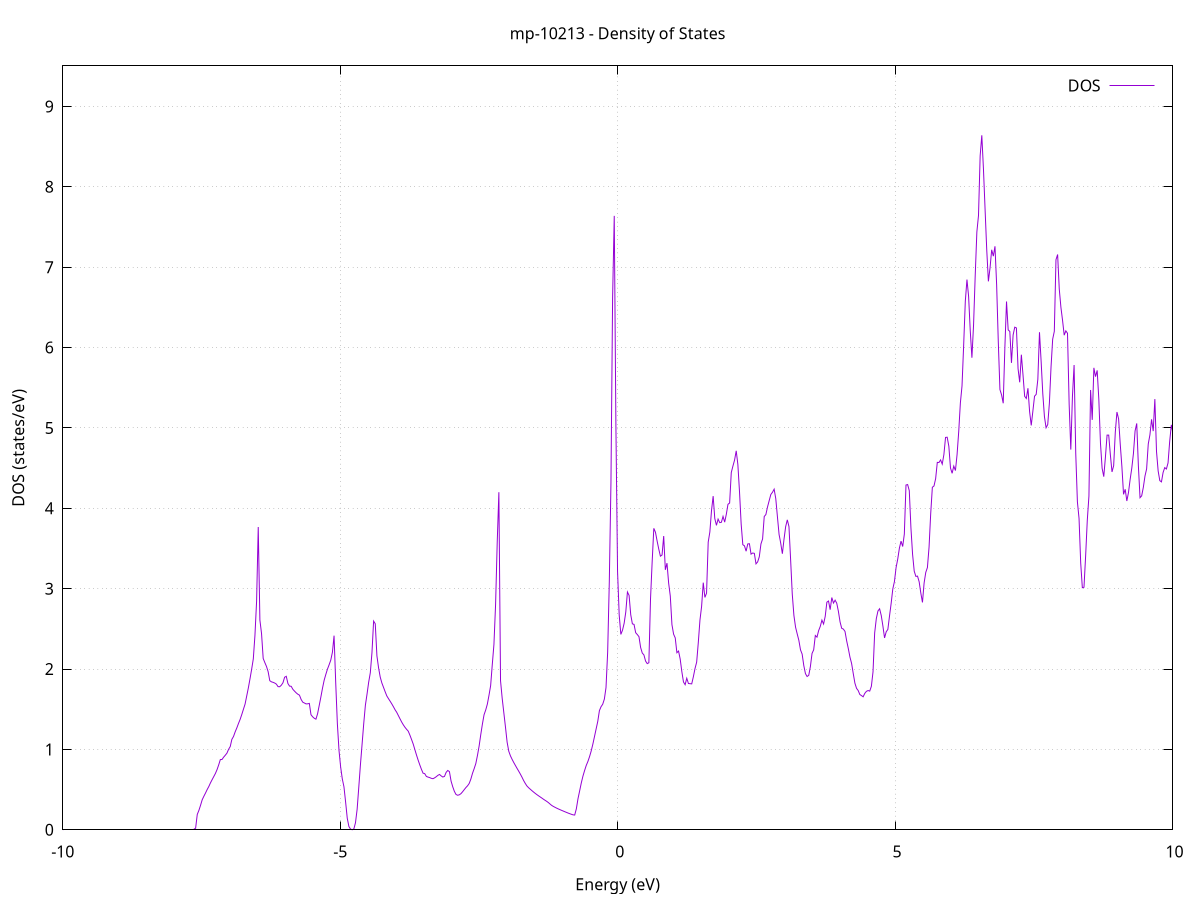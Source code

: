 set title 'mp-10213 - Density of States'
set xlabel 'Energy (eV)'
set ylabel 'DOS (states/eV)'
set grid
set xrange [-10:10]
set yrange [0:9.505]
set xzeroaxis lt -1
set terminal png size 800,600
set output 'mp-10213_dos_gnuplot.png'
plot '-' using 1:2 with lines title 'DOS'
-41.440200 0.000000
-41.410500 0.000000
-41.380800 0.000000
-41.351100 0.000000
-41.321400 0.000000
-41.291700 0.000000
-41.262000 0.000000
-41.232200 0.000000
-41.202500 0.000000
-41.172800 0.000000
-41.143100 0.000000
-41.113400 0.000000
-41.083700 0.000000
-41.054000 0.000000
-41.024300 0.000000
-40.994600 0.000000
-40.964900 0.000000
-40.935200 0.000000
-40.905500 0.000000
-40.875800 0.000000
-40.846100 0.000000
-40.816400 0.000000
-40.786700 0.000000
-40.757000 0.000000
-40.727300 0.000000
-40.697600 0.000000
-40.667900 0.000000
-40.638100 0.000000
-40.608400 0.000000
-40.578700 0.000000
-40.549000 0.000000
-40.519300 0.000000
-40.489600 0.000000
-40.459900 0.000000
-40.430200 0.000000
-40.400500 0.000000
-40.370800 0.000000
-40.341100 0.000000
-40.311400 0.000000
-40.281700 0.000000
-40.252000 0.000000
-40.222300 0.000000
-40.192600 0.000000
-40.162900 0.000000
-40.133200 0.000000
-40.103500 0.000000
-40.073800 0.000000
-40.044000 0.000000
-40.014300 0.000000
-39.984600 0.000000
-39.954900 0.000000
-39.925200 0.000000
-39.895500 0.000000
-39.865800 0.000000
-39.836100 0.000000
-39.806400 0.000000
-39.776700 0.000000
-39.747000 0.000000
-39.717300 0.000000
-39.687600 0.000000
-39.657900 0.000000
-39.628200 0.000000
-39.598500 0.000000
-39.568800 0.000000
-39.539100 0.000000
-39.509400 0.000000
-39.479700 0.000000
-39.449900 0.000000
-39.420200 0.000000
-39.390500 0.000000
-39.360800 0.000000
-39.331100 0.000000
-39.301400 0.000000
-39.271700 0.000000
-39.242000 0.000000
-39.212300 0.000000
-39.182600 0.000000
-39.152900 0.000000
-39.123200 0.000000
-39.093500 0.000000
-39.063800 0.000000
-39.034100 0.000000
-39.004400 0.000000
-38.974700 0.000000
-38.945000 0.000000
-38.915300 0.000000
-38.885600 0.000000
-38.855800 0.000000
-38.826100 0.000000
-38.796400 0.000000
-38.766700 0.000000
-38.737000 266.803700
-38.707300 0.000000
-38.677600 0.000000
-38.647900 0.000000
-38.618200 0.000000
-38.588500 0.000000
-38.558800 0.000000
-38.529100 0.000000
-38.499400 0.000000
-38.469700 0.000000
-38.440000 0.000000
-38.410300 0.000000
-38.380600 0.000000
-38.350900 0.000000
-38.321200 0.000000
-38.291500 0.000000
-38.261700 0.000000
-38.232000 0.000000
-38.202300 0.000000
-38.172600 0.000000
-38.142900 0.000000
-38.113200 0.000000
-38.083500 0.000000
-38.053800 0.000000
-38.024100 0.000000
-37.994400 0.000000
-37.964700 0.000000
-37.935000 0.000000
-37.905300 0.000000
-37.875600 0.000000
-37.845900 0.000000
-37.816200 0.000000
-37.786500 0.000000
-37.756800 0.000000
-37.727100 0.000000
-37.697400 0.000000
-37.667600 0.000000
-37.637900 0.000000
-37.608200 0.000000
-37.578500 0.000000
-37.548800 0.000000
-37.519100 0.000000
-37.489400 0.000000
-37.459700 0.000000
-37.430000 0.000000
-37.400300 0.000000
-37.370600 0.000000
-37.340900 0.000000
-37.311200 0.000000
-37.281500 0.000000
-37.251800 0.000000
-37.222100 0.000000
-37.192400 0.000000
-37.162700 0.000000
-37.133000 0.000000
-37.103300 0.000000
-37.073500 0.000000
-37.043800 0.000000
-37.014100 0.000000
-36.984400 0.000000
-36.954700 0.000000
-36.925000 0.000000
-36.895300 0.000000
-36.865600 0.000000
-36.835900 0.000000
-36.806200 0.000000
-36.776500 0.000000
-36.746800 0.000000
-36.717100 0.000000
-36.687400 0.000000
-36.657700 0.000000
-36.628000 0.000000
-36.598300 0.000000
-36.568600 0.000000
-36.538900 0.000000
-36.509200 0.000000
-36.479400 0.000000
-36.449700 0.000000
-36.420000 0.000000
-36.390300 0.000000
-36.360600 0.000000
-36.330900 0.000000
-36.301200 0.000000
-36.271500 0.000000
-36.241800 0.000000
-36.212100 0.000000
-36.182400 0.000000
-36.152700 0.000000
-36.123000 0.000000
-36.093300 0.000000
-36.063600 0.000000
-36.033900 0.000000
-36.004200 0.000000
-35.974500 0.000000
-35.944800 0.000000
-35.915100 0.000000
-35.885300 0.000000
-35.855600 0.000000
-35.825900 0.000000
-35.796200 0.000000
-35.766500 0.000000
-35.736800 0.000000
-35.707100 0.000000
-35.677400 0.000000
-35.647700 0.000000
-35.618000 0.000000
-35.588300 0.000000
-35.558600 0.000000
-35.528900 0.000000
-35.499200 0.000000
-35.469500 0.000000
-35.439800 0.000000
-35.410100 0.000000
-35.380400 0.000000
-35.350700 0.000000
-35.321000 0.000000
-35.291300 0.000000
-35.261500 0.000000
-35.231800 0.000000
-35.202100 0.000000
-35.172400 0.000000
-35.142700 0.000000
-35.113000 0.000000
-35.083300 0.000000
-35.053600 0.000000
-35.023900 0.000000
-34.994200 0.000000
-34.964500 0.000000
-34.934800 0.000000
-34.905100 0.000000
-34.875400 0.000000
-34.845700 0.000000
-34.816000 0.000000
-34.786300 0.000000
-34.756600 0.000000
-34.726900 0.000000
-34.697200 0.000000
-34.667400 0.000000
-34.637700 0.000000
-34.608000 0.000000
-34.578300 0.000000
-34.548600 0.000000
-34.518900 0.000000
-34.489200 0.000000
-34.459500 0.000000
-34.429800 0.000000
-34.400100 0.000000
-34.370400 0.000000
-34.340700 0.000000
-34.311000 0.000000
-34.281300 0.000000
-34.251600 0.000000
-34.221900 0.000000
-34.192200 0.000000
-34.162500 0.000000
-34.132800 0.000000
-34.103100 0.000000
-34.073300 0.000000
-34.043600 0.000000
-34.013900 0.000000
-33.984200 0.000000
-33.954500 0.000000
-33.924800 0.000000
-33.895100 0.000000
-33.865400 0.000000
-33.835700 0.000000
-33.806000 0.000000
-33.776300 0.000000
-33.746600 0.000000
-33.716900 0.000000
-33.687200 0.000000
-33.657500 0.000000
-33.627800 0.000000
-33.598100 0.000000
-33.568400 0.000000
-33.538700 0.000000
-33.509000 0.000000
-33.479200 0.000000
-33.449500 0.000000
-33.419800 0.000000
-33.390100 0.000000
-33.360400 0.000000
-33.330700 0.000000
-33.301000 0.000000
-33.271300 0.000000
-33.241600 0.000000
-33.211900 0.000000
-33.182200 0.000000
-33.152500 0.000000
-33.122800 0.000000
-33.093100 0.000000
-33.063400 0.000000
-33.033700 0.000000
-33.004000 0.000000
-32.974300 0.000000
-32.944600 0.000000
-32.914900 0.000000
-32.885100 0.000000
-32.855400 0.000000
-32.825700 0.000000
-32.796000 0.000000
-32.766300 0.000000
-32.736600 0.000000
-32.706900 0.000000
-32.677200 0.000000
-32.647500 0.000000
-32.617800 0.000000
-32.588100 0.000000
-32.558400 0.000000
-32.528700 0.000000
-32.499000 0.000000
-32.469300 0.000000
-32.439600 0.000000
-32.409900 0.000000
-32.380200 0.000000
-32.350500 0.000000
-32.320800 0.000000
-32.291000 0.000000
-32.261300 0.000000
-32.231600 0.000000
-32.201900 0.000000
-32.172200 0.000000
-32.142500 0.000000
-32.112800 0.000000
-32.083100 0.000000
-32.053400 0.000000
-32.023700 0.000000
-31.994000 0.000000
-31.964300 0.000000
-31.934600 0.000000
-31.904900 0.000000
-31.875200 0.000000
-31.845500 0.000000
-31.815800 0.000000
-31.786100 0.000000
-31.756400 0.000000
-31.726700 0.000000
-31.696900 0.000000
-31.667200 0.000000
-31.637500 0.000000
-31.607800 0.000000
-31.578100 0.000000
-31.548400 0.000000
-31.518700 0.000000
-31.489000 0.000000
-31.459300 0.000000
-31.429600 0.000000
-31.399900 0.000000
-31.370200 0.000000
-31.340500 0.000000
-31.310800 0.000000
-31.281100 0.000000
-31.251400 0.000000
-31.221700 0.000000
-31.192000 0.000000
-31.162300 0.000000
-31.132600 0.000000
-31.102800 0.000000
-31.073100 0.000000
-31.043400 0.000000
-31.013700 0.000000
-30.984000 0.000000
-30.954300 0.000000
-30.924600 0.000000
-30.894900 0.000000
-30.865200 0.000000
-30.835500 0.000000
-30.805800 0.000000
-30.776100 0.000000
-30.746400 0.000000
-30.716700 0.000000
-30.687000 0.000000
-30.657300 0.000000
-30.627600 0.000000
-30.597900 0.000000
-30.568200 0.000000
-30.538500 0.000000
-30.508700 0.000000
-30.479000 0.000000
-30.449300 0.000000
-30.419600 0.000000
-30.389900 0.000000
-30.360200 0.000000
-30.330500 0.000000
-30.300800 0.000000
-30.271100 0.000000
-30.241400 0.000000
-30.211700 0.000000
-30.182000 0.000000
-30.152300 0.000000
-30.122600 0.000000
-30.092900 0.000000
-30.063200 0.000000
-30.033500 0.000000
-30.003800 0.000000
-29.974100 0.000000
-29.944400 0.000000
-29.914600 0.000000
-29.884900 0.000000
-29.855200 0.000000
-29.825500 0.000000
-29.795800 0.000000
-29.766100 0.000000
-29.736400 0.000000
-29.706700 0.000000
-29.677000 0.000000
-29.647300 0.000000
-29.617600 0.000000
-29.587900 0.000000
-29.558200 0.000000
-29.528500 0.000000
-29.498800 0.000000
-29.469100 0.000000
-29.439400 0.000000
-29.409700 0.000000
-29.380000 0.000000
-29.350300 0.000000
-29.320500 0.000000
-29.290800 0.000000
-29.261100 0.000000
-29.231400 0.000000
-29.201700 0.000000
-29.172000 0.000000
-29.142300 0.000000
-29.112600 0.000000
-29.082900 0.000000
-29.053200 0.000000
-29.023500 0.000000
-28.993800 0.000000
-28.964100 0.000000
-28.934400 0.000000
-28.904700 0.000000
-28.875000 0.000000
-28.845300 0.000000
-28.815600 0.000000
-28.785900 0.000000
-28.756200 0.000000
-28.726400 0.000000
-28.696700 0.000000
-28.667000 0.000000
-28.637300 0.000000
-28.607600 0.000000
-28.577900 0.000000
-28.548200 0.000000
-28.518500 0.000000
-28.488800 0.000000
-28.459100 0.000000
-28.429400 0.000000
-28.399700 0.000000
-28.370000 0.000000
-28.340300 0.000000
-28.310600 0.000000
-28.280900 0.000000
-28.251200 0.000000
-28.221500 0.000000
-28.191800 0.000000
-28.162100 0.000000
-28.132300 0.000000
-28.102600 0.000000
-28.072900 0.000000
-28.043200 0.000000
-28.013500 0.000000
-27.983800 0.000000
-27.954100 0.000000
-27.924400 0.000000
-27.894700 0.000000
-27.865000 0.000000
-27.835300 0.000000
-27.805600 0.000000
-27.775900 0.000000
-27.746200 0.000000
-27.716500 0.000000
-27.686800 0.000000
-27.657100 0.000000
-27.627400 0.000000
-27.597700 0.000000
-27.568000 0.000000
-27.538200 0.000000
-27.508500 0.000000
-27.478800 0.000000
-27.449100 0.000000
-27.419400 0.000000
-27.389700 0.000000
-27.360000 0.000000
-27.330300 0.000000
-27.300600 0.000000
-27.270900 0.000000
-27.241200 0.000000
-27.211500 0.000000
-27.181800 0.000000
-27.152100 0.000000
-27.122400 0.000000
-27.092700 0.000000
-27.063000 0.000000
-27.033300 0.000000
-27.003600 0.000000
-26.973900 0.000000
-26.944100 0.000000
-26.914400 0.000000
-26.884700 0.000000
-26.855000 0.000000
-26.825300 0.000000
-26.795600 0.000000
-26.765900 0.000000
-26.736200 0.000000
-26.706500 0.000000
-26.676800 0.000000
-26.647100 0.000000
-26.617400 0.000000
-26.587700 0.000000
-26.558000 0.000000
-26.528300 0.000000
-26.498600 0.000000
-26.468900 0.000000
-26.439200 0.000000
-26.409500 0.000000
-26.379800 0.000000
-26.350000 0.000000
-26.320300 0.000000
-26.290600 0.000000
-26.260900 0.000000
-26.231200 0.000000
-26.201500 0.000000
-26.171800 0.000000
-26.142100 0.000000
-26.112400 0.000000
-26.082700 0.000000
-26.053000 0.000000
-26.023300 0.000000
-25.993600 0.000000
-25.963900 0.000000
-25.934200 0.000000
-25.904500 0.000000
-25.874800 0.000000
-25.845100 0.000000
-25.815400 0.000000
-25.785700 0.000000
-25.755900 0.000000
-25.726200 0.000000
-25.696500 0.000000
-25.666800 0.000000
-25.637100 0.000000
-25.607400 0.000000
-25.577700 0.000000
-25.548000 0.000000
-25.518300 0.000000
-25.488600 0.000000
-25.458900 0.000000
-25.429200 0.000000
-25.399500 0.000000
-25.369800 0.000000
-25.340100 0.000000
-25.310400 0.000000
-25.280700 0.000000
-25.251000 0.000000
-25.221300 0.000000
-25.191600 0.000000
-25.161800 0.000000
-25.132100 0.000000
-25.102400 0.000000
-25.072700 0.000000
-25.043000 0.000000
-25.013300 0.000000
-24.983600 0.000000
-24.953900 0.000000
-24.924200 0.000000
-24.894500 0.000000
-24.864800 0.000000
-24.835100 0.000000
-24.805400 0.000000
-24.775700 0.000000
-24.746000 0.000000
-24.716300 0.000000
-24.686600 0.000000
-24.656900 0.000000
-24.627200 0.000000
-24.597500 0.000000
-24.567700 0.000000
-24.538000 0.000000
-24.508300 0.000000
-24.478600 0.000000
-24.448900 0.000000
-24.419200 0.000000
-24.389500 0.000000
-24.359800 0.000000
-24.330100 0.000000
-24.300400 0.000000
-24.270700 0.000000
-24.241000 0.000000
-24.211300 0.000000
-24.181600 0.000000
-24.151900 0.000000
-24.122200 0.000000
-24.092500 0.000000
-24.062800 0.000000
-24.033100 0.000000
-24.003400 0.000000
-23.973600 0.000000
-23.943900 0.000000
-23.914200 0.000000
-23.884500 0.000000
-23.854800 0.000000
-23.825100 0.000000
-23.795400 0.000000
-23.765700 0.000000
-23.736000 0.000000
-23.706300 0.000000
-23.676600 0.000000
-23.646900 0.000000
-23.617200 0.000000
-23.587500 0.000000
-23.557800 0.000000
-23.528100 0.000000
-23.498400 0.000000
-23.468700 0.000000
-23.439000 0.000000
-23.409300 0.000000
-23.379500 0.000000
-23.349800 0.000000
-23.320100 0.000000
-23.290400 0.000000
-23.260700 0.000000
-23.231000 0.000000
-23.201300 0.000000
-23.171600 0.000000
-23.141900 0.000000
-23.112200 0.000000
-23.082500 0.000000
-23.052800 0.000000
-23.023100 0.000000
-22.993400 0.000000
-22.963700 0.000000
-22.934000 0.000000
-22.904300 0.000000
-22.874600 0.000000
-22.844900 0.000000
-22.815200 0.000000
-22.785400 0.000000
-22.755700 0.000000
-22.726000 0.000000
-22.696300 0.000000
-22.666600 0.000000
-22.636900 0.000000
-22.607200 0.000000
-22.577500 0.000000
-22.547800 0.000000
-22.518100 0.000000
-22.488400 0.000000
-22.458700 0.000000
-22.429000 0.000000
-22.399300 0.000000
-22.369600 0.000000
-22.339900 0.000000
-22.310200 0.000000
-22.280500 0.000000
-22.250800 0.000000
-22.221100 0.000000
-22.191300 0.000000
-22.161600 0.000000
-22.131900 0.000000
-22.102200 0.000000
-22.072500 0.000000
-22.042800 0.000000
-22.013100 0.000000
-21.983400 0.000000
-21.953700 0.000000
-21.924000 0.000000
-21.894300 0.000000
-21.864600 0.000000
-21.834900 0.000000
-21.805200 0.000000
-21.775500 0.000000
-21.745800 0.000000
-21.716100 0.000000
-21.686400 0.000000
-21.656700 0.000000
-21.627000 0.000000
-21.597200 0.000000
-21.567500 0.000000
-21.537800 0.000000
-21.508100 0.000000
-21.478400 0.000000
-21.448700 0.000000
-21.419000 0.000000
-21.389300 0.000000
-21.359600 0.000000
-21.329900 0.000000
-21.300200 0.000000
-21.270500 0.000000
-21.240800 0.000000
-21.211100 0.000000
-21.181400 0.000000
-21.151700 0.000000
-21.122000 0.000000
-21.092300 0.000000
-21.062600 0.000000
-21.032900 0.000000
-21.003100 0.000000
-20.973400 0.000000
-20.943700 0.000000
-20.914000 0.000000
-20.884300 0.000000
-20.854600 0.000000
-20.824900 0.000000
-20.795200 0.000000
-20.765500 0.000000
-20.735800 0.000000
-20.706100 0.000000
-20.676400 0.000000
-20.646700 0.000000
-20.617000 0.000000
-20.587300 0.000000
-20.557600 0.000000
-20.527900 1090.201700
-20.498200 93.850800
-20.468500 46.204900
-20.438800 64.835900
-20.409000 34.153000
-20.379300 117.488300
-20.349600 78.453500
-20.319900 107.326000
-20.290200 201.031200
-20.260500 327.920900
-20.230800 0.000000
-20.201100 0.000000
-20.171400 0.000000
-20.141700 0.000000
-20.112000 0.000000
-20.082300 0.000000
-20.052600 0.000000
-20.022900 0.000000
-19.993200 0.000000
-19.963500 0.000000
-19.933800 0.000000
-19.904100 0.000000
-19.874400 0.000000
-19.844700 0.000000
-19.814900 0.000000
-19.785200 0.000000
-19.755500 0.000000
-19.725800 0.000000
-19.696100 0.000000
-19.666400 0.000000
-19.636700 0.000000
-19.607000 0.000000
-19.577300 0.000000
-19.547600 0.000000
-19.517900 0.000000
-19.488200 0.000000
-19.458500 0.000000
-19.428800 0.000000
-19.399100 0.000000
-19.369400 0.000000
-19.339700 0.000000
-19.310000 0.000000
-19.280300 0.000000
-19.250600 0.000000
-19.220800 0.000000
-19.191100 0.000000
-19.161400 0.000000
-19.131700 0.000000
-19.102000 0.000000
-19.072300 0.000000
-19.042600 0.000000
-19.012900 0.000000
-18.983200 0.000000
-18.953500 0.000000
-18.923800 9.947500
-18.894100 58.081600
-18.864400 114.661600
-18.834700 55.739400
-18.805000 42.938000
-18.775300 42.118700
-18.745600 62.336400
-18.715900 19.700800
-18.686200 0.000000
-18.656500 0.000000
-18.626700 0.000000
-18.597000 0.000000
-18.567300 0.000000
-18.537600 0.000000
-18.507900 0.000000
-18.478200 0.000000
-18.448500 0.000000
-18.418800 0.000000
-18.389100 0.000000
-18.359400 0.000000
-18.329700 0.000000
-18.300000 0.000000
-18.270300 0.000000
-18.240600 0.000000
-18.210900 0.000000
-18.181200 0.000000
-18.151500 0.000000
-18.121800 0.000000
-18.092100 0.000000
-18.062400 0.000000
-18.032600 0.000000
-18.002900 0.000000
-17.973200 0.000000
-17.943500 0.000000
-17.913800 0.000000
-17.884100 0.000000
-17.854400 0.000000
-17.824700 0.000000
-17.795000 0.000000
-17.765300 0.000000
-17.735600 0.000000
-17.705900 0.000000
-17.676200 0.000000
-17.646500 0.000000
-17.616800 0.000000
-17.587100 0.000000
-17.557400 0.000000
-17.527700 0.000000
-17.498000 0.000000
-17.468300 0.000000
-17.438500 0.000000
-17.408800 0.000000
-17.379100 0.000000
-17.349400 0.000000
-17.319700 0.000000
-17.290000 0.000000
-17.260300 0.000000
-17.230600 0.000000
-17.200900 0.000000
-17.171200 0.000000
-17.141500 0.000000
-17.111800 0.000000
-17.082100 0.000000
-17.052400 0.000000
-17.022700 0.000000
-16.993000 0.000000
-16.963300 0.000000
-16.933600 0.000000
-16.903900 0.000000
-16.874200 0.000000
-16.844400 0.000000
-16.814700 0.000000
-16.785000 0.000000
-16.755300 0.000000
-16.725600 0.000000
-16.695900 0.000000
-16.666200 0.000000
-16.636500 0.000000
-16.606800 0.000000
-16.577100 0.000000
-16.547400 0.000000
-16.517700 0.000000
-16.488000 0.000000
-16.458300 0.000000
-16.428600 0.000000
-16.398900 0.000000
-16.369200 0.000000
-16.339500 0.000000
-16.309800 0.000000
-16.280100 0.000000
-16.250300 0.000000
-16.220600 0.000000
-16.190900 0.000000
-16.161200 0.000000
-16.131500 0.000000
-16.101800 0.000000
-16.072100 0.000000
-16.042400 0.000000
-16.012700 0.000000
-15.983000 0.000000
-15.953300 0.000000
-15.923600 0.000000
-15.893900 0.000000
-15.864200 0.000000
-15.834500 0.000000
-15.804800 0.000000
-15.775100 0.000000
-15.745400 0.000000
-15.715700 0.000000
-15.686000 0.000000
-15.656200 0.000000
-15.626500 0.000000
-15.596800 0.000000
-15.567100 0.000000
-15.537400 0.000000
-15.507700 0.000000
-15.478000 0.000000
-15.448300 0.000000
-15.418600 0.000000
-15.388900 0.000000
-15.359200 0.000000
-15.329500 0.000000
-15.299800 0.000000
-15.270100 0.000000
-15.240400 0.000000
-15.210700 0.000000
-15.181000 0.000000
-15.151300 0.000000
-15.121600 0.000000
-15.091900 0.000000
-15.062200 0.000000
-15.032400 0.000000
-15.002700 0.000000
-14.973000 0.000000
-14.943300 0.000000
-14.913600 0.000000
-14.883900 0.000000
-14.854200 0.000000
-14.824500 0.000000
-14.794800 0.000000
-14.765100 0.000000
-14.735400 0.000000
-14.705700 0.000000
-14.676000 0.000000
-14.646300 0.000000
-14.616600 0.000000
-14.586900 0.000000
-14.557200 0.000000
-14.527500 0.000000
-14.497800 0.000000
-14.468100 0.000000
-14.438300 0.000000
-14.408600 0.000000
-14.378900 0.000000
-14.349200 0.000000
-14.319500 0.000000
-14.289800 0.000000
-14.260100 0.000000
-14.230400 0.000000
-14.200700 0.000000
-14.171000 0.000000
-14.141300 0.000000
-14.111600 0.000000
-14.081900 0.000000
-14.052200 0.000000
-14.022500 0.000000
-13.992800 0.000000
-13.963100 0.000000
-13.933400 0.000000
-13.903700 0.000000
-13.874000 0.000000
-13.844200 0.000000
-13.814500 0.000000
-13.784800 0.000000
-13.755100 0.000000
-13.725400 0.000000
-13.695700 0.000000
-13.666000 0.000000
-13.636300 0.000000
-13.606600 0.000000
-13.576900 0.000000
-13.547200 0.000000
-13.517500 0.000000
-13.487800 0.000000
-13.458100 0.000000
-13.428400 0.000000
-13.398700 0.000000
-13.369000 0.000000
-13.339300 0.000000
-13.309600 0.000000
-13.279900 0.000000
-13.250100 0.000000
-13.220400 0.000000
-13.190700 0.000000
-13.161000 0.000000
-13.131300 0.000000
-13.101600 0.000000
-13.071900 0.000000
-13.042200 0.000000
-13.012500 0.000000
-12.982800 0.000000
-12.953100 0.000000
-12.923400 0.000000
-12.893700 0.000000
-12.864000 0.000000
-12.834300 0.000000
-12.804600 0.000000
-12.774900 0.000000
-12.745200 0.000000
-12.715500 0.000000
-12.685800 0.000000
-12.656000 0.000000
-12.626300 0.000000
-12.596600 0.000000
-12.566900 0.000000
-12.537200 0.000000
-12.507500 0.000000
-12.477800 0.000000
-12.448100 0.000000
-12.418400 0.000000
-12.388700 0.000000
-12.359000 0.000000
-12.329300 0.000000
-12.299600 0.000000
-12.269900 0.000000
-12.240200 0.000000
-12.210500 0.000000
-12.180800 0.000000
-12.151100 0.000000
-12.121400 0.000000
-12.091700 0.000000
-12.061900 0.000000
-12.032200 0.000000
-12.002500 0.000000
-11.972800 0.000000
-11.943100 0.000000
-11.913400 0.000000
-11.883700 0.000000
-11.854000 0.000000
-11.824300 0.000000
-11.794600 0.000000
-11.764900 0.000000
-11.735200 0.000000
-11.705500 0.000000
-11.675800 0.000000
-11.646100 0.000000
-11.616400 0.000000
-11.586700 0.000000
-11.557000 0.000000
-11.527300 0.000000
-11.497600 0.000000
-11.467800 0.000000
-11.438100 0.000000
-11.408400 0.000000
-11.378700 0.000000
-11.349000 0.000000
-11.319300 0.000000
-11.289600 0.000000
-11.259900 0.000000
-11.230200 0.000000
-11.200500 0.000000
-11.170800 0.000000
-11.141100 0.000000
-11.111400 0.000000
-11.081700 0.000000
-11.052000 0.000000
-11.022300 0.000000
-10.992600 0.000000
-10.962900 0.000000
-10.933200 0.000000
-10.903500 0.000000
-10.873700 0.000000
-10.844000 0.000000
-10.814300 0.000000
-10.784600 0.000000
-10.754900 0.000000
-10.725200 0.000000
-10.695500 0.000000
-10.665800 0.000000
-10.636100 0.000000
-10.606400 0.000000
-10.576700 0.000000
-10.547000 0.000000
-10.517300 0.000000
-10.487600 0.000000
-10.457900 0.000000
-10.428200 0.000000
-10.398500 0.000000
-10.368800 0.000000
-10.339100 0.000000
-10.309400 0.000000
-10.279600 0.000000
-10.249900 0.000000
-10.220200 0.000000
-10.190500 0.000000
-10.160800 0.000000
-10.131100 0.000000
-10.101400 0.000000
-10.071700 0.000000
-10.042000 0.000000
-10.012300 0.000000
-9.982600 0.000000
-9.952900 0.000000
-9.923200 0.000000
-9.893500 0.000000
-9.863800 0.000000
-9.834100 0.000000
-9.804400 0.000000
-9.774700 0.000000
-9.745000 0.000000
-9.715300 0.000000
-9.685500 0.000000
-9.655800 0.000000
-9.626100 0.000000
-9.596400 0.000000
-9.566700 0.000000
-9.537000 0.000000
-9.507300 0.000000
-9.477600 0.000000
-9.447900 0.000000
-9.418200 0.000000
-9.388500 0.000000
-9.358800 0.000000
-9.329100 0.000000
-9.299400 0.000000
-9.269700 0.000000
-9.240000 0.000000
-9.210300 0.000000
-9.180600 0.000000
-9.150900 0.000000
-9.121200 0.000000
-9.091400 0.000000
-9.061700 0.000000
-9.032000 0.000000
-9.002300 0.000000
-8.972600 0.000000
-8.942900 0.000000
-8.913200 0.000000
-8.883500 0.000000
-8.853800 0.000000
-8.824100 0.000000
-8.794400 0.000000
-8.764700 0.000000
-8.735000 0.000000
-8.705300 0.000000
-8.675600 0.000000
-8.645900 0.000000
-8.616200 0.000000
-8.586500 0.000000
-8.556800 0.000000
-8.527100 0.000000
-8.497300 0.000000
-8.467600 0.000000
-8.437900 0.000000
-8.408200 0.000000
-8.378500 0.000000
-8.348800 0.000000
-8.319100 0.000000
-8.289400 0.000000
-8.259700 0.000000
-8.230000 0.000000
-8.200300 0.000000
-8.170600 0.000000
-8.140900 0.000000
-8.111200 0.000000
-8.081500 0.000000
-8.051800 0.000000
-8.022100 0.000000
-7.992400 0.000000
-7.962700 0.000000
-7.933000 0.000000
-7.903200 0.000000
-7.873500 0.000000
-7.843800 0.000000
-7.814100 0.000000
-7.784400 0.000000
-7.754700 0.000000
-7.725000 0.000000
-7.695300 0.000000
-7.665600 0.000000
-7.635900 0.000000
-7.606200 0.019600
-7.576500 0.190800
-7.546800 0.241700
-7.517100 0.304900
-7.487400 0.373600
-7.457700 0.416700
-7.428000 0.457100
-7.398300 0.499900
-7.368600 0.538200
-7.338900 0.582900
-7.309100 0.622800
-7.279400 0.661600
-7.249700 0.700500
-7.220000 0.748200
-7.190300 0.807100
-7.160600 0.873400
-7.130900 0.874700
-7.101200 0.903300
-7.071500 0.927400
-7.041800 0.953100
-7.012100 1.000700
-6.982400 1.035200
-6.952700 1.125200
-6.923000 1.161000
-6.893300 1.218400
-6.863600 1.267200
-6.833900 1.322200
-6.804200 1.372900
-6.774500 1.433500
-6.744800 1.498700
-6.715000 1.563200
-6.685300 1.664000
-6.655600 1.765900
-6.625900 1.879200
-6.596200 1.997600
-6.566500 2.126300
-6.536800 2.419300
-6.507100 2.842800
-6.477400 3.767000
-6.447700 2.609900
-6.418000 2.441100
-6.388300 2.132100
-6.358600 2.080100
-6.328900 2.032200
-6.299200 1.967400
-6.269500 1.854900
-6.239800 1.840900
-6.210100 1.834500
-6.180400 1.825800
-6.150700 1.812300
-6.120900 1.781200
-6.091200 1.779600
-6.061500 1.799000
-6.031800 1.829500
-6.002100 1.897900
-5.972400 1.909600
-5.942700 1.819800
-5.913000 1.787700
-5.883300 1.785000
-5.853600 1.747900
-5.823900 1.725500
-5.794200 1.704300
-5.764500 1.686900
-5.734800 1.675200
-5.705100 1.622500
-5.675400 1.587900
-5.645700 1.577400
-5.616000 1.566400
-5.586300 1.567200
-5.556600 1.572300
-5.526800 1.431600
-5.497100 1.405900
-5.467400 1.387500
-5.437700 1.376300
-5.408000 1.443300
-5.378300 1.547400
-5.348600 1.652500
-5.318900 1.762900
-5.289200 1.861600
-5.259500 1.933100
-5.229800 1.999100
-5.200100 2.053200
-5.170400 2.110600
-5.140700 2.208200
-5.111000 2.415400
-5.081300 1.832200
-5.051600 1.321600
-5.021900 0.987500
-4.992200 0.780400
-4.962500 0.632700
-4.932700 0.534800
-4.903000 0.346300
-4.873300 0.144300
-4.843600 0.040500
-4.813900 0.008800
-4.784200 0.000000
-4.754500 0.009900
-4.724800 0.087500
-4.695100 0.256000
-4.665400 0.529400
-4.635700 0.809700
-4.606000 1.063200
-4.576300 1.320900
-4.546600 1.548800
-4.516900 1.687400
-4.487200 1.836400
-4.457500 1.954600
-4.427800 2.205000
-4.398100 2.596600
-4.368400 2.562600
-4.338600 2.164200
-4.308900 2.015900
-4.279200 1.900800
-4.249500 1.826600
-4.219800 1.772500
-4.190100 1.717100
-4.160400 1.665800
-4.130700 1.632100
-4.101000 1.600400
-4.071300 1.567200
-4.041600 1.531700
-4.011900 1.493800
-3.982200 1.462100
-3.952500 1.421700
-3.922800 1.381200
-3.893100 1.341200
-3.863400 1.306400
-3.833700 1.276000
-3.804000 1.250300
-3.774300 1.227100
-3.744500 1.178400
-3.714800 1.124400
-3.685100 1.067800
-3.655400 0.999000
-3.625700 0.931200
-3.596000 0.867100
-3.566300 0.808000
-3.536600 0.752800
-3.506900 0.704300
-3.477200 0.698400
-3.447500 0.663900
-3.417800 0.655600
-3.388100 0.649400
-3.358400 0.640300
-3.328700 0.635400
-3.299000 0.646000
-3.269300 0.660200
-3.239600 0.677500
-3.209900 0.688400
-3.180200 0.670000
-3.150400 0.656300
-3.120700 0.664400
-3.091000 0.714600
-3.061300 0.738100
-3.031600 0.723500
-3.001900 0.605000
-2.972200 0.535600
-2.942500 0.477800
-2.912800 0.439100
-2.883100 0.429600
-2.853400 0.435100
-2.823700 0.449700
-2.794000 0.473300
-2.764300 0.499900
-2.734600 0.525500
-2.704900 0.547300
-2.675200 0.576700
-2.645500 0.630900
-2.615800 0.702400
-2.586100 0.760100
-2.556300 0.823200
-2.526600 0.924900
-2.496900 1.040400
-2.467200 1.183200
-2.437500 1.314700
-2.407800 1.431100
-2.378100 1.489900
-2.348400 1.563500
-2.318700 1.673400
-2.289000 1.793900
-2.259300 2.056700
-2.229600 2.305900
-2.199900 2.801600
-2.170200 3.580800
-2.140500 4.200400
-2.110800 1.855300
-2.081100 1.637500
-2.051400 1.457000
-2.021700 1.277800
-1.992000 1.090400
-1.962200 0.977400
-1.932500 0.920500
-1.902800 0.877200
-1.873100 0.837700
-1.843400 0.801000
-1.813700 0.765000
-1.784000 0.730100
-1.754300 0.693800
-1.724600 0.655300
-1.694900 0.613300
-1.665200 0.577100
-1.635500 0.545500
-1.605800 0.523900
-1.576100 0.505500
-1.546400 0.487500
-1.516700 0.470200
-1.487000 0.453800
-1.457300 0.438200
-1.427600 0.423600
-1.397900 0.409500
-1.368100 0.395500
-1.338400 0.380800
-1.308700 0.367200
-1.279000 0.353800
-1.249300 0.338800
-1.219600 0.320900
-1.189900 0.303800
-1.160200 0.291100
-1.130500 0.280200
-1.100800 0.269700
-1.071100 0.260100
-1.041400 0.251000
-1.011700 0.242100
-0.982000 0.233400
-0.952300 0.224800
-0.922600 0.216300
-0.892900 0.208000
-0.863200 0.200100
-0.833500 0.192700
-0.803800 0.185900
-0.774000 0.183300
-0.744300 0.260900
-0.714600 0.386800
-0.684900 0.483800
-0.655200 0.582600
-0.625500 0.667200
-0.595800 0.736900
-0.566100 0.800200
-0.536400 0.849400
-0.506700 0.909400
-0.477000 0.979300
-0.447300 1.063900
-0.417600 1.158500
-0.387900 1.254400
-0.358200 1.349000
-0.328500 1.482900
-0.298800 1.531700
-0.269100 1.562100
-0.239400 1.626400
-0.209700 1.769200
-0.179900 2.210600
-0.150200 3.089100
-0.120500 4.318300
-0.090800 6.623500
-0.061100 7.638800
-0.031400 5.031400
-0.001700 3.215000
0.028000 2.672500
0.057700 2.431000
0.087400 2.482300
0.117100 2.569400
0.146800 2.710200
0.176500 2.958500
0.206200 2.916200
0.235900 2.676300
0.265600 2.562200
0.295300 2.555600
0.325000 2.452100
0.354700 2.428900
0.384400 2.402600
0.414200 2.268000
0.443900 2.199100
0.473600 2.175700
0.503300 2.099000
0.533000 2.067400
0.562700 2.078400
0.592400 2.871600
0.622100 3.334100
0.651800 3.750800
0.681500 3.702200
0.711200 3.593500
0.740900 3.493000
0.770600 3.404400
0.800300 3.418800
0.830000 3.655000
0.859700 3.234700
0.889400 3.317900
0.919100 3.069500
0.948800 2.908500
0.978500 2.552900
1.008300 2.434000
1.038000 2.387600
1.067700 2.203100
1.097400 2.223900
1.127100 2.124600
1.156800 1.968100
1.186500 1.838900
1.216200 1.805100
1.245900 1.885700
1.275600 1.820100
1.305300 1.817700
1.335000 1.815400
1.364700 1.904200
1.394400 2.006600
1.424100 2.085500
1.453800 2.330900
1.483500 2.609100
1.513200 2.780000
1.542900 3.075300
1.572600 2.891300
1.602400 2.944200
1.632100 3.579000
1.661800 3.705100
1.691500 3.970100
1.721200 4.151800
1.750900 3.872100
1.780600 3.788200
1.810300 3.865800
1.840000 3.821600
1.869700 3.826100
1.899400 3.899400
1.929100 3.827900
1.958800 3.926200
1.988500 4.050000
2.018200 4.065800
2.047900 4.444400
2.077600 4.525700
2.107300 4.599900
2.137000 4.715500
2.166700 4.545500
2.196500 4.204200
2.226200 3.803200
2.255900 3.547500
2.285600 3.533000
2.315300 3.466000
2.345000 3.556800
2.374700 3.559300
2.404400 3.429900
2.434100 3.443700
2.463800 3.439400
2.493500 3.308700
2.523200 3.333000
2.552900 3.396700
2.582600 3.556500
2.612300 3.618800
2.642000 3.898300
2.671700 3.922500
2.701400 4.017200
2.731100 4.095200
2.760800 4.172000
2.790600 4.199800
2.820300 4.238000
2.850000 4.120000
2.879700 3.894400
2.909400 3.674700
2.939100 3.565800
2.968800 3.434600
2.998500 3.615600
3.028200 3.772300
3.057900 3.856600
3.087600 3.772300
3.117300 3.363400
3.147000 2.934000
3.176700 2.667800
3.206400 2.521400
3.236100 2.437500
3.265800 2.357400
3.295500 2.238800
3.325200 2.185900
3.354900 2.043400
3.384700 1.942700
3.414400 1.907000
3.444100 1.921700
3.473800 2.030800
3.503500 2.194100
3.533200 2.239600
3.562900 2.417300
3.592600 2.396900
3.622300 2.477800
3.652000 2.530800
3.681700 2.608800
3.711400 2.560400
3.741100 2.655800
3.770800 2.831900
3.800500 2.846300
3.830200 2.738500
3.859900 2.889600
3.889600 2.821000
3.919300 2.857000
3.949000 2.818700
3.978800 2.717200
4.008500 2.586600
4.038200 2.506800
4.067900 2.497300
4.097600 2.468000
4.127300 2.352100
4.157000 2.255300
4.186700 2.148700
4.216400 2.069800
4.246100 1.944800
4.275800 1.824800
4.305500 1.760000
4.335200 1.732600
4.364900 1.683000
4.394600 1.669600
4.424300 1.654600
4.454000 1.696900
4.483700 1.722600
4.513400 1.732600
4.543100 1.725500
4.572900 1.785100
4.602600 1.965700
4.632300 2.449600
4.662000 2.627800
4.691700 2.723300
4.721400 2.749700
4.751100 2.665300
4.780800 2.534400
4.810500 2.387200
4.840200 2.463400
4.869900 2.492700
4.899600 2.658800
4.929300 2.816600
4.959000 2.996500
4.988700 3.089100
5.018400 3.263700
5.048100 3.368700
5.077800 3.503700
5.107500 3.591800
5.137200 3.524400
5.166900 3.679400
5.196700 4.289600
5.226400 4.295500
5.256100 4.219400
5.285800 3.756900
5.315500 3.427600
5.345200 3.218000
5.374900 3.152700
5.404600 3.156300
5.434300 3.085100
5.464000 2.945500
5.493700 2.829100
5.523400 3.071000
5.553100 3.202600
5.582800 3.262600
5.612500 3.517000
5.642200 3.933800
5.671900 4.261800
5.701600 4.278100
5.731300 4.369500
5.761000 4.571500
5.790800 4.569700
5.820500 4.601800
5.850200 4.549700
5.879900 4.668900
5.909600 4.881900
5.939300 4.884600
5.969000 4.772400
5.998700 4.501500
6.028400 4.435500
6.058100 4.525400
6.087800 4.469700
6.117500 4.669600
6.147200 4.954500
6.176900 5.310800
6.206600 5.522900
6.236300 6.031200
6.266000 6.577500
6.295700 6.845600
6.325400 6.635500
6.355100 6.208600
6.384900 5.873400
6.414600 6.281900
6.444300 6.893000
6.474000 7.437800
6.503700 7.643500
6.533400 8.385000
6.563100 8.641100
6.592800 8.223200
6.622500 7.715500
6.652200 7.215600
6.681900 6.823700
6.711600 6.991700
6.741300 7.216600
6.771000 7.137100
6.800700 7.260100
6.830400 6.783800
6.860100 6.077700
6.889800 5.478000
6.919500 5.410400
6.949200 5.307100
6.979000 6.002700
7.008700 6.573000
7.038400 6.219800
7.068100 6.200800
7.097800 5.809600
7.127500 6.157100
7.157200 6.253700
7.186900 6.244200
7.216600 5.737600
7.246300 5.567800
7.276000 5.911500
7.305700 5.660100
7.335400 5.393900
7.365100 5.366400
7.394800 5.494000
7.424500 5.204000
7.454200 5.031300
7.483900 5.211200
7.513600 5.395000
7.543300 5.417500
7.573100 5.604900
7.602800 6.191000
7.632500 5.826300
7.662200 5.426900
7.691900 5.141600
7.721600 5.002100
7.751300 5.042200
7.781000 5.306500
7.810700 5.755500
7.840400 6.104200
7.870100 6.202300
7.899800 7.092700
7.929500 7.158200
7.959200 6.728500
7.988900 6.500900
8.018600 6.338000
8.048300 6.154100
8.078000 6.207800
8.107700 6.177900
8.137400 5.296900
8.167200 4.730200
8.196900 5.396300
8.226600 5.782700
8.256300 4.681800
8.286000 4.080700
8.315700 3.874000
8.345400 3.321400
8.375100 3.012200
8.404800 3.017600
8.434500 3.409600
8.464200 3.849400
8.493900 4.152100
8.523600 5.472200
8.553300 5.100200
8.583000 5.747800
8.612700 5.638300
8.642400 5.716400
8.672100 5.357800
8.701800 4.811000
8.731500 4.498400
8.761300 4.393800
8.791000 4.635900
8.820700 4.910500
8.850400 4.910700
8.880100 4.667100
8.909800 4.452500
8.939500 4.530300
8.969200 4.947000
8.998900 5.198000
9.028600 5.113100
9.058300 4.797200
9.088000 4.518500
9.117700 4.173600
9.147400 4.236600
9.177100 4.091300
9.206800 4.196800
9.236500 4.358400
9.266200 4.499600
9.295900 4.681300
9.325600 4.962400
9.355400 5.056100
9.385100 4.528700
9.414800 4.131800
9.444500 4.155100
9.474200 4.260400
9.503900 4.400600
9.533600 4.490100
9.563300 4.801000
9.593000 4.913700
9.622700 5.107300
9.652400 4.960500
9.682100 5.358900
9.711800 4.707300
9.741500 4.464400
9.771200 4.344000
9.800900 4.328800
9.830600 4.445900
9.860300 4.506400
9.890000 4.489200
9.919700 4.564800
9.949500 4.833800
9.979200 5.037900
10.008900 4.933300
10.038600 4.890500
10.068300 4.880800
10.098000 4.949100
10.127700 5.146600
10.157400 5.046300
10.187100 4.642300
10.216800 4.233100
10.246500 3.864300
10.276200 3.695900
10.305900 3.731500
10.335600 3.856200
10.365300 3.850500
10.395000 4.108200
10.424700 4.404600
10.454400 4.857300
10.484100 4.628700
10.513800 4.359500
10.543600 4.069100
10.573300 3.695500
10.603000 3.561900
10.632700 3.533300
10.662400 3.822000
10.692100 3.883600
10.721800 3.546200
10.751500 3.361400
10.781200 2.956700
10.810900 2.618200
10.840600 2.501700
10.870300 2.296100
10.900000 2.343100
10.929700 2.400800
10.959400 2.438200
10.989100 2.588400
11.018800 2.932200
11.048500 3.338700
11.078200 3.409500
11.107900 3.389000
11.137700 3.340100
11.167400 3.307500
11.197100 3.284500
11.226800 3.287900
11.256500 3.269100
11.286200 3.303100
11.315900 3.339800
11.345600 3.331100
11.375300 3.277900
11.405000 3.359400
11.434700 3.432200
11.464400 3.436100
11.494100 3.393000
11.523800 3.545100
11.553500 3.805100
11.583200 3.932600
11.612900 4.133900
11.642600 4.561600
11.672300 5.023700
11.702000 5.045500
11.731800 4.704300
11.761500 4.349800
11.791200 4.138200
11.820900 4.030300
11.850600 4.019100
11.880300 3.942900
11.910000 3.816700
11.939700 3.600100
11.969400 3.371900
11.999100 3.280900
12.028800 3.202500
12.058500 3.178600
12.088200 3.354200
12.117900 3.415200
12.147600 3.979700
12.177300 3.906400
12.207000 3.631200
12.236700 3.324600
12.266400 3.042900
12.296100 2.730200
12.325900 2.646500
12.355600 2.281800
12.385300 2.259800
12.415000 2.243800
12.444700 2.383100
12.474400 2.711900
12.504100 3.324700
12.533800 3.840100
12.563500 3.820700
12.593200 4.151200
12.622900 4.100500
12.652600 3.925300
12.682300 3.591600
12.712000 3.359700
12.741700 3.093300
12.771400 2.984200
12.801100 2.859400
12.830800 2.693500
12.860500 2.812500
12.890200 3.687600
12.920000 3.947900
12.949700 3.857200
12.979400 3.673700
13.009100 3.657800
13.038800 3.638500
13.068500 3.643100
13.098200 3.616100
13.127900 3.719800
13.157600 3.569200
13.187300 3.037300
13.217000 2.861300
13.246700 2.747900
13.276400 2.762600
13.306100 2.825200
13.335800 3.009400
13.365500 3.304300
13.395200 3.521600
13.424900 3.783900
13.454600 3.769300
13.484300 3.788900
13.514100 3.788700
13.543800 3.717000
13.573500 3.683000
13.603200 3.675100
13.632900 3.625300
13.662600 3.503600
13.692300 3.496400
13.722000 3.476000
13.751700 3.382000
13.781400 3.269700
13.811100 3.052300
13.840800 2.805400
13.870500 2.662000
13.900200 2.455300
13.929900 2.237700
13.959600 2.138300
13.989300 2.185400
14.019000 2.029200
14.048700 2.131900
14.078400 1.853400
14.108200 1.727800
14.137900 1.590700
14.167600 1.432200
14.197300 1.179800
14.227000 1.021900
14.256700 0.853400
14.286400 0.709200
14.316100 0.619000
14.345800 0.506200
14.375500 0.427100
14.405200 0.393700
14.434900 0.376600
14.464600 0.361800
14.494300 0.346000
14.524000 0.325500
14.553700 0.305000
14.583400 0.283300
14.613100 0.268600
14.642800 0.257600
14.672500 0.248500
14.702300 0.240000
14.732000 0.231400
14.761700 0.216900
14.791400 0.206200
14.821100 0.194300
14.850800 0.171400
14.880500 0.151700
14.910200 0.136500
14.939900 0.122200
14.969600 0.108300
14.999300 0.095600
15.029000 0.084100
15.058700 0.075800
15.088400 0.067800
15.118100 0.059800
15.147800 0.051800
15.177500 0.043900
15.207200 0.036300
15.236900 0.040300
15.266600 0.000300
15.296400 0.000000
15.326100 0.000000
15.355800 0.000000
15.385500 0.000000
15.415200 0.000000
15.444900 0.000000
15.474600 0.000000
15.504300 0.000000
15.534000 0.000000
15.563700 0.000000
15.593400 0.000000
15.623100 0.000000
15.652800 0.000000
15.682500 0.000000
15.712200 0.000000
15.741900 0.000000
15.771600 0.000000
15.801300 0.000000
15.831000 0.000000
15.860700 0.000000
15.890500 0.000000
15.920200 0.000000
15.949900 0.000000
15.979600 0.000000
16.009300 0.000000
16.039000 0.000000
16.068700 0.000000
16.098400 0.000000
16.128100 0.000000
16.157800 0.000000
16.187500 0.000000
16.217200 0.000000
16.246900 0.000000
16.276600 0.000000
16.306300 0.000000
16.336000 0.000000
16.365700 0.000000
16.395400 0.000000
16.425100 0.000000
16.454800 0.000000
16.484600 0.000000
16.514300 0.000000
16.544000 0.000000
16.573700 0.000000
16.603400 0.000000
16.633100 0.000000
16.662800 0.000000
16.692500 0.000000
16.722200 0.000000
16.751900 0.000000
16.781600 0.000000
16.811300 0.000000
16.841000 0.000000
16.870700 0.000000
16.900400 0.000000
16.930100 0.000000
16.959800 0.000000
16.989500 0.000000
17.019200 0.000000
17.048900 0.000000
17.078700 0.000000
17.108400 0.000000
17.138100 0.000000
17.167800 0.000000
17.197500 0.000000
17.227200 0.000000
17.256900 0.000000
17.286600 0.000000
17.316300 0.000000
17.346000 0.000000
17.375700 0.000000
17.405400 0.000000
17.435100 0.000000
17.464800 0.000000
17.494500 0.000000
17.524200 0.000000
17.553900 0.000000
17.583600 0.000000
17.613300 0.000000
17.643000 0.000000
17.672800 0.000000
17.702500 0.000000
17.732200 0.000000
17.761900 0.000000
17.791600 0.000000
17.821300 0.000000
17.851000 0.000000
17.880700 0.000000
17.910400 0.000000
17.940100 0.000000
17.969800 0.000000
e

